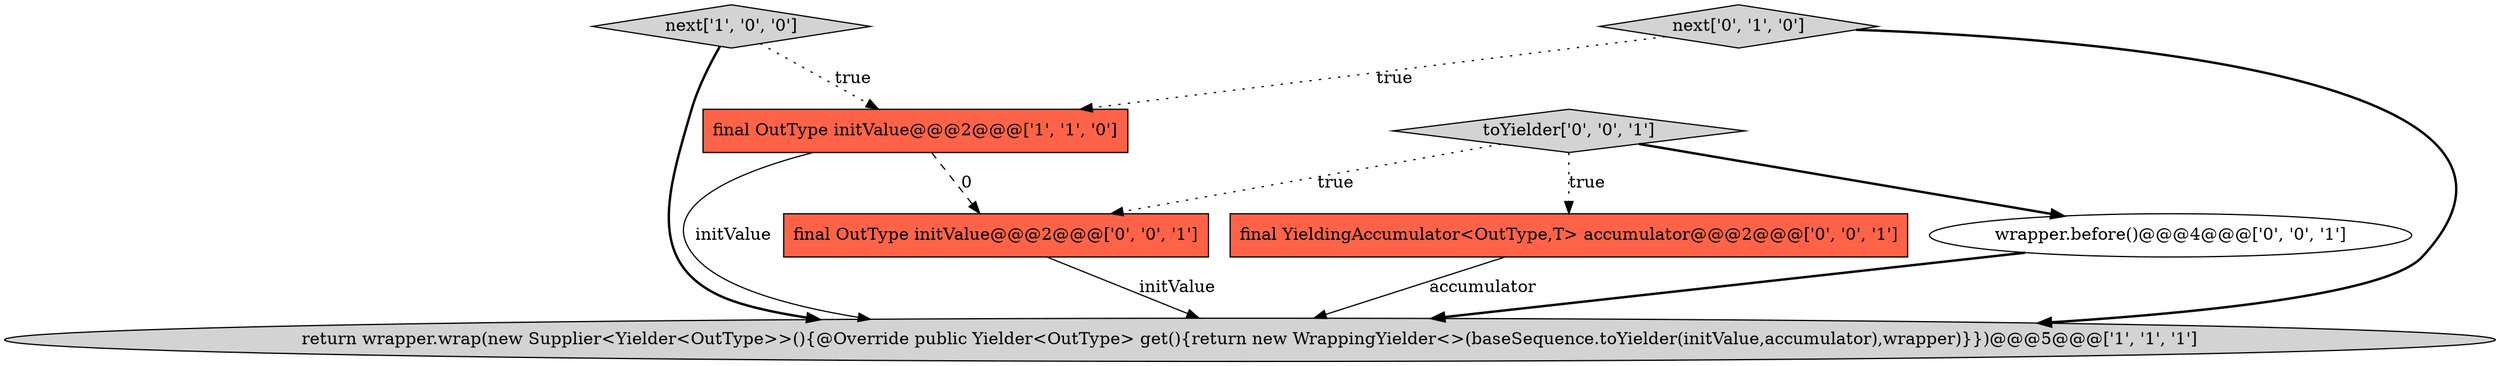 digraph {
5 [style = filled, label = "final YieldingAccumulator<OutType,T> accumulator@@@2@@@['0', '0', '1']", fillcolor = tomato, shape = box image = "AAA0AAABBB3BBB"];
1 [style = filled, label = "next['1', '0', '0']", fillcolor = lightgray, shape = diamond image = "AAA0AAABBB1BBB"];
3 [style = filled, label = "next['0', '1', '0']", fillcolor = lightgray, shape = diamond image = "AAA0AAABBB2BBB"];
2 [style = filled, label = "return wrapper.wrap(new Supplier<Yielder<OutType>>(){@Override public Yielder<OutType> get(){return new WrappingYielder<>(baseSequence.toYielder(initValue,accumulator),wrapper)}})@@@5@@@['1', '1', '1']", fillcolor = lightgray, shape = ellipse image = "AAA0AAABBB1BBB"];
0 [style = filled, label = "final OutType initValue@@@2@@@['1', '1', '0']", fillcolor = tomato, shape = box image = "AAA0AAABBB1BBB"];
6 [style = filled, label = "final OutType initValue@@@2@@@['0', '0', '1']", fillcolor = tomato, shape = box image = "AAA0AAABBB3BBB"];
7 [style = filled, label = "wrapper.before()@@@4@@@['0', '0', '1']", fillcolor = white, shape = ellipse image = "AAA0AAABBB3BBB"];
4 [style = filled, label = "toYielder['0', '0', '1']", fillcolor = lightgray, shape = diamond image = "AAA0AAABBB3BBB"];
4->5 [style = dotted, label="true"];
3->2 [style = bold, label=""];
0->6 [style = dashed, label="0"];
5->2 [style = solid, label="accumulator"];
4->7 [style = bold, label=""];
4->6 [style = dotted, label="true"];
6->2 [style = solid, label="initValue"];
1->2 [style = bold, label=""];
1->0 [style = dotted, label="true"];
0->2 [style = solid, label="initValue"];
3->0 [style = dotted, label="true"];
7->2 [style = bold, label=""];
}
